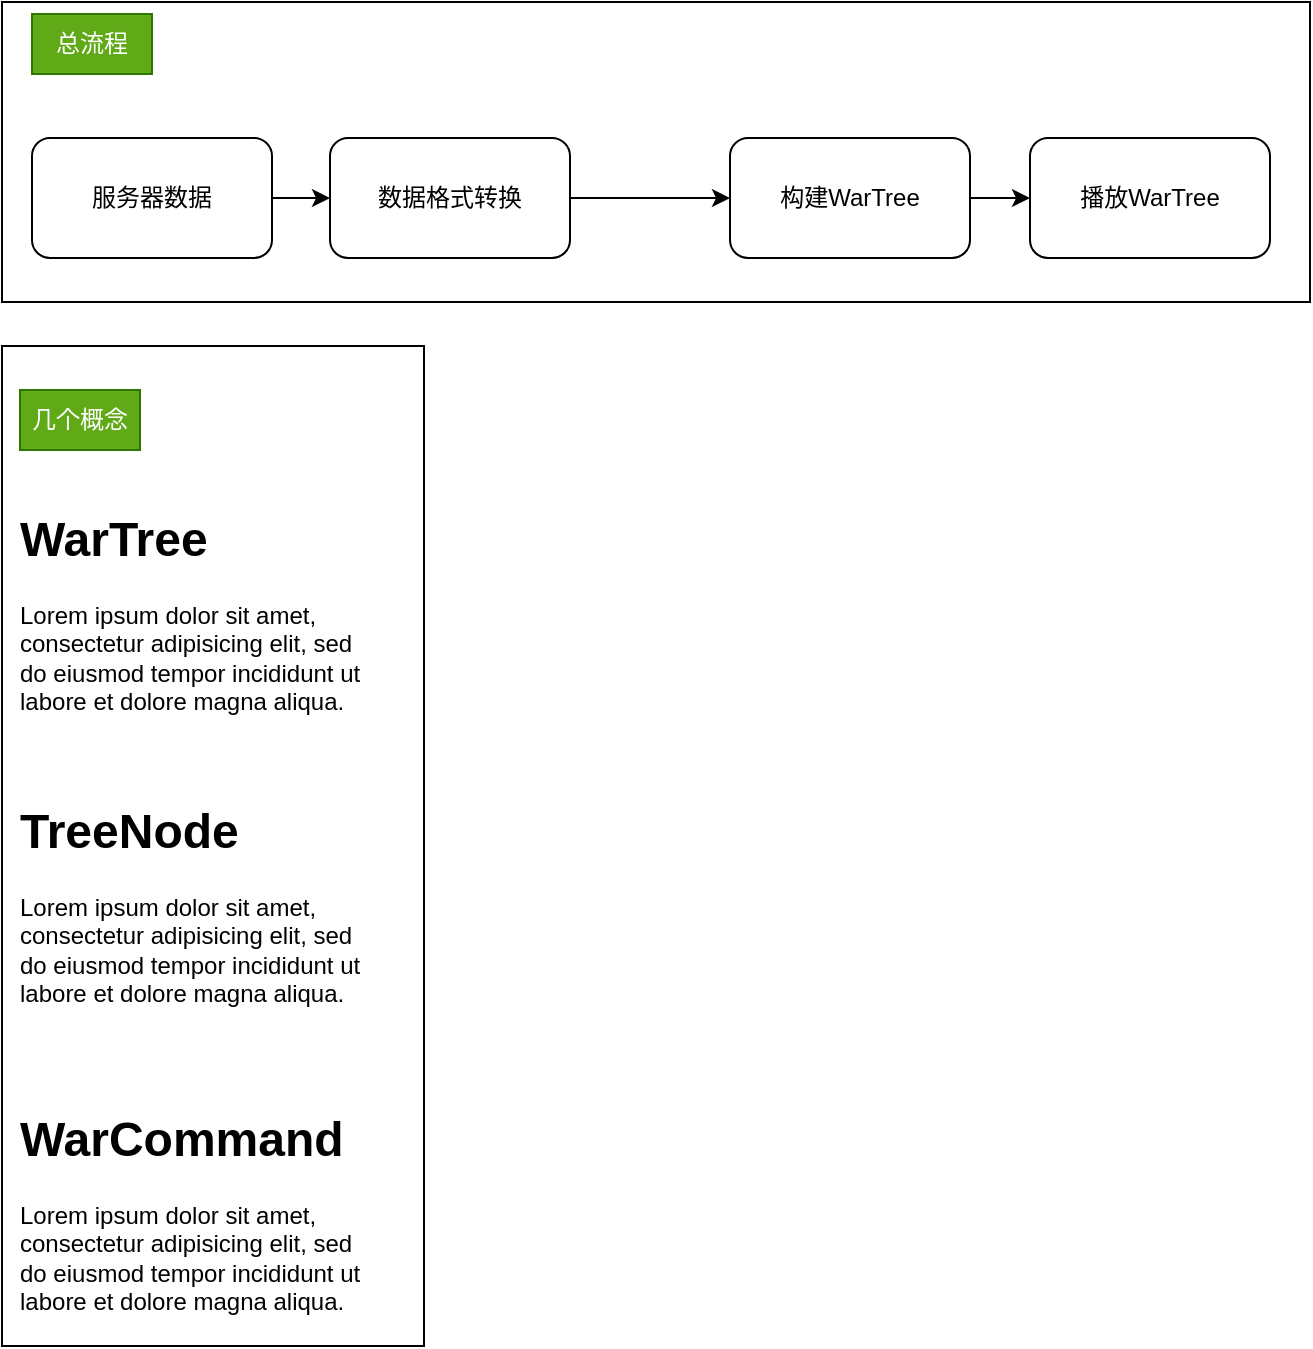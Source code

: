 <mxfile version="21.2.9" type="github">
  <diagram name="fight" id="PLqmu2ai47BeC7IDLRvL">
    <mxGraphModel dx="1434" dy="764" grid="0" gridSize="10" guides="1" tooltips="1" connect="1" arrows="1" fold="1" page="1" pageScale="1" pageWidth="1169" pageHeight="827" math="0" shadow="0">
      <root>
        <mxCell id="0" />
        <mxCell id="1" parent="0" />
        <mxCell id="Ucgf8HChTW4hrIL-4ixv-23" value="" style="group" vertex="1" connectable="0" parent="1">
          <mxGeometry x="29" y="203" width="211" height="500" as="geometry" />
        </mxCell>
        <mxCell id="Ucgf8HChTW4hrIL-4ixv-22" value="" style="rounded=0;whiteSpace=wrap;html=1;" vertex="1" parent="Ucgf8HChTW4hrIL-4ixv-23">
          <mxGeometry width="211" height="500" as="geometry" />
        </mxCell>
        <mxCell id="Ucgf8HChTW4hrIL-4ixv-17" value="&lt;h1&gt;WarTree&lt;/h1&gt;&lt;p&gt;Lorem ipsum dolor sit amet, consectetur adipisicing elit, sed do eiusmod tempor incididunt ut labore et dolore magna aliqua.&lt;/p&gt;" style="text;html=1;strokeColor=none;fillColor=none;spacing=5;spacingTop=-20;whiteSpace=wrap;overflow=hidden;rounded=0;" vertex="1" parent="Ucgf8HChTW4hrIL-4ixv-23">
          <mxGeometry x="4" y="77" width="190" height="120" as="geometry" />
        </mxCell>
        <mxCell id="Ucgf8HChTW4hrIL-4ixv-18" value="&lt;h1&gt;TreeNode&amp;nbsp;&lt;br&gt;&lt;/h1&gt;&lt;p&gt;Lorem ipsum dolor sit amet, consectetur adipisicing elit, sed do eiusmod tempor incididunt ut labore et dolore magna aliqua.&lt;/p&gt;" style="text;html=1;strokeColor=none;fillColor=none;spacing=5;spacingTop=-20;whiteSpace=wrap;overflow=hidden;rounded=0;" vertex="1" parent="Ucgf8HChTW4hrIL-4ixv-23">
          <mxGeometry x="4" y="223" width="190" height="120" as="geometry" />
        </mxCell>
        <mxCell id="Ucgf8HChTW4hrIL-4ixv-19" value="几个概念" style="text;html=1;strokeColor=#2D7600;fillColor=#60a917;align=center;verticalAlign=middle;whiteSpace=wrap;rounded=0;fontColor=#ffffff;" vertex="1" parent="Ucgf8HChTW4hrIL-4ixv-23">
          <mxGeometry x="9" y="22" width="60" height="30" as="geometry" />
        </mxCell>
        <mxCell id="Ucgf8HChTW4hrIL-4ixv-20" value="&lt;h1&gt;WarCommand &lt;br&gt;&lt;/h1&gt;&lt;p&gt;Lorem ipsum dolor sit amet, consectetur adipisicing elit, sed do eiusmod tempor incididunt ut labore et dolore magna aliqua.&lt;/p&gt;" style="text;html=1;strokeColor=none;fillColor=none;spacing=5;spacingTop=-20;whiteSpace=wrap;overflow=hidden;rounded=0;" vertex="1" parent="Ucgf8HChTW4hrIL-4ixv-23">
          <mxGeometry x="4" y="377" width="190" height="120" as="geometry" />
        </mxCell>
        <mxCell id="Ucgf8HChTW4hrIL-4ixv-24" value="" style="group" vertex="1" connectable="0" parent="1">
          <mxGeometry x="29" y="31" width="654" height="150" as="geometry" />
        </mxCell>
        <mxCell id="Ucgf8HChTW4hrIL-4ixv-15" value="" style="rounded=0;whiteSpace=wrap;html=1;" vertex="1" parent="Ucgf8HChTW4hrIL-4ixv-24">
          <mxGeometry width="654" height="150" as="geometry" />
        </mxCell>
        <mxCell id="Ucgf8HChTW4hrIL-4ixv-8" value="服务器数据" style="rounded=1;whiteSpace=wrap;html=1;" vertex="1" parent="Ucgf8HChTW4hrIL-4ixv-24">
          <mxGeometry x="15" y="68" width="120" height="60" as="geometry" />
        </mxCell>
        <mxCell id="Ucgf8HChTW4hrIL-4ixv-9" value="数据格式转换" style="whiteSpace=wrap;html=1;rounded=1;" vertex="1" parent="Ucgf8HChTW4hrIL-4ixv-24">
          <mxGeometry x="164" y="68" width="120" height="60" as="geometry" />
        </mxCell>
        <mxCell id="Ucgf8HChTW4hrIL-4ixv-10" value="" style="edgeStyle=orthogonalEdgeStyle;rounded=0;orthogonalLoop=1;jettySize=auto;html=1;" edge="1" parent="Ucgf8HChTW4hrIL-4ixv-24" source="Ucgf8HChTW4hrIL-4ixv-8" target="Ucgf8HChTW4hrIL-4ixv-9">
          <mxGeometry relative="1" as="geometry" />
        </mxCell>
        <mxCell id="Ucgf8HChTW4hrIL-4ixv-11" value="构建WarTree" style="whiteSpace=wrap;html=1;rounded=1;" vertex="1" parent="Ucgf8HChTW4hrIL-4ixv-24">
          <mxGeometry x="364" y="68" width="120" height="60" as="geometry" />
        </mxCell>
        <mxCell id="Ucgf8HChTW4hrIL-4ixv-12" value="" style="edgeStyle=orthogonalEdgeStyle;rounded=0;orthogonalLoop=1;jettySize=auto;html=1;" edge="1" parent="Ucgf8HChTW4hrIL-4ixv-24" source="Ucgf8HChTW4hrIL-4ixv-9" target="Ucgf8HChTW4hrIL-4ixv-11">
          <mxGeometry relative="1" as="geometry" />
        </mxCell>
        <mxCell id="Ucgf8HChTW4hrIL-4ixv-13" value="播放WarTree" style="whiteSpace=wrap;html=1;rounded=1;" vertex="1" parent="Ucgf8HChTW4hrIL-4ixv-24">
          <mxGeometry x="514" y="68" width="120" height="60" as="geometry" />
        </mxCell>
        <mxCell id="Ucgf8HChTW4hrIL-4ixv-14" value="" style="edgeStyle=orthogonalEdgeStyle;rounded=0;orthogonalLoop=1;jettySize=auto;html=1;" edge="1" parent="Ucgf8HChTW4hrIL-4ixv-24" source="Ucgf8HChTW4hrIL-4ixv-11" target="Ucgf8HChTW4hrIL-4ixv-13">
          <mxGeometry relative="1" as="geometry" />
        </mxCell>
        <mxCell id="Ucgf8HChTW4hrIL-4ixv-16" value="总流程" style="text;html=1;strokeColor=#2D7600;fillColor=#60a917;align=center;verticalAlign=middle;whiteSpace=wrap;rounded=0;fontColor=#ffffff;" vertex="1" parent="Ucgf8HChTW4hrIL-4ixv-24">
          <mxGeometry x="15" y="6" width="60" height="30" as="geometry" />
        </mxCell>
      </root>
    </mxGraphModel>
  </diagram>
</mxfile>
